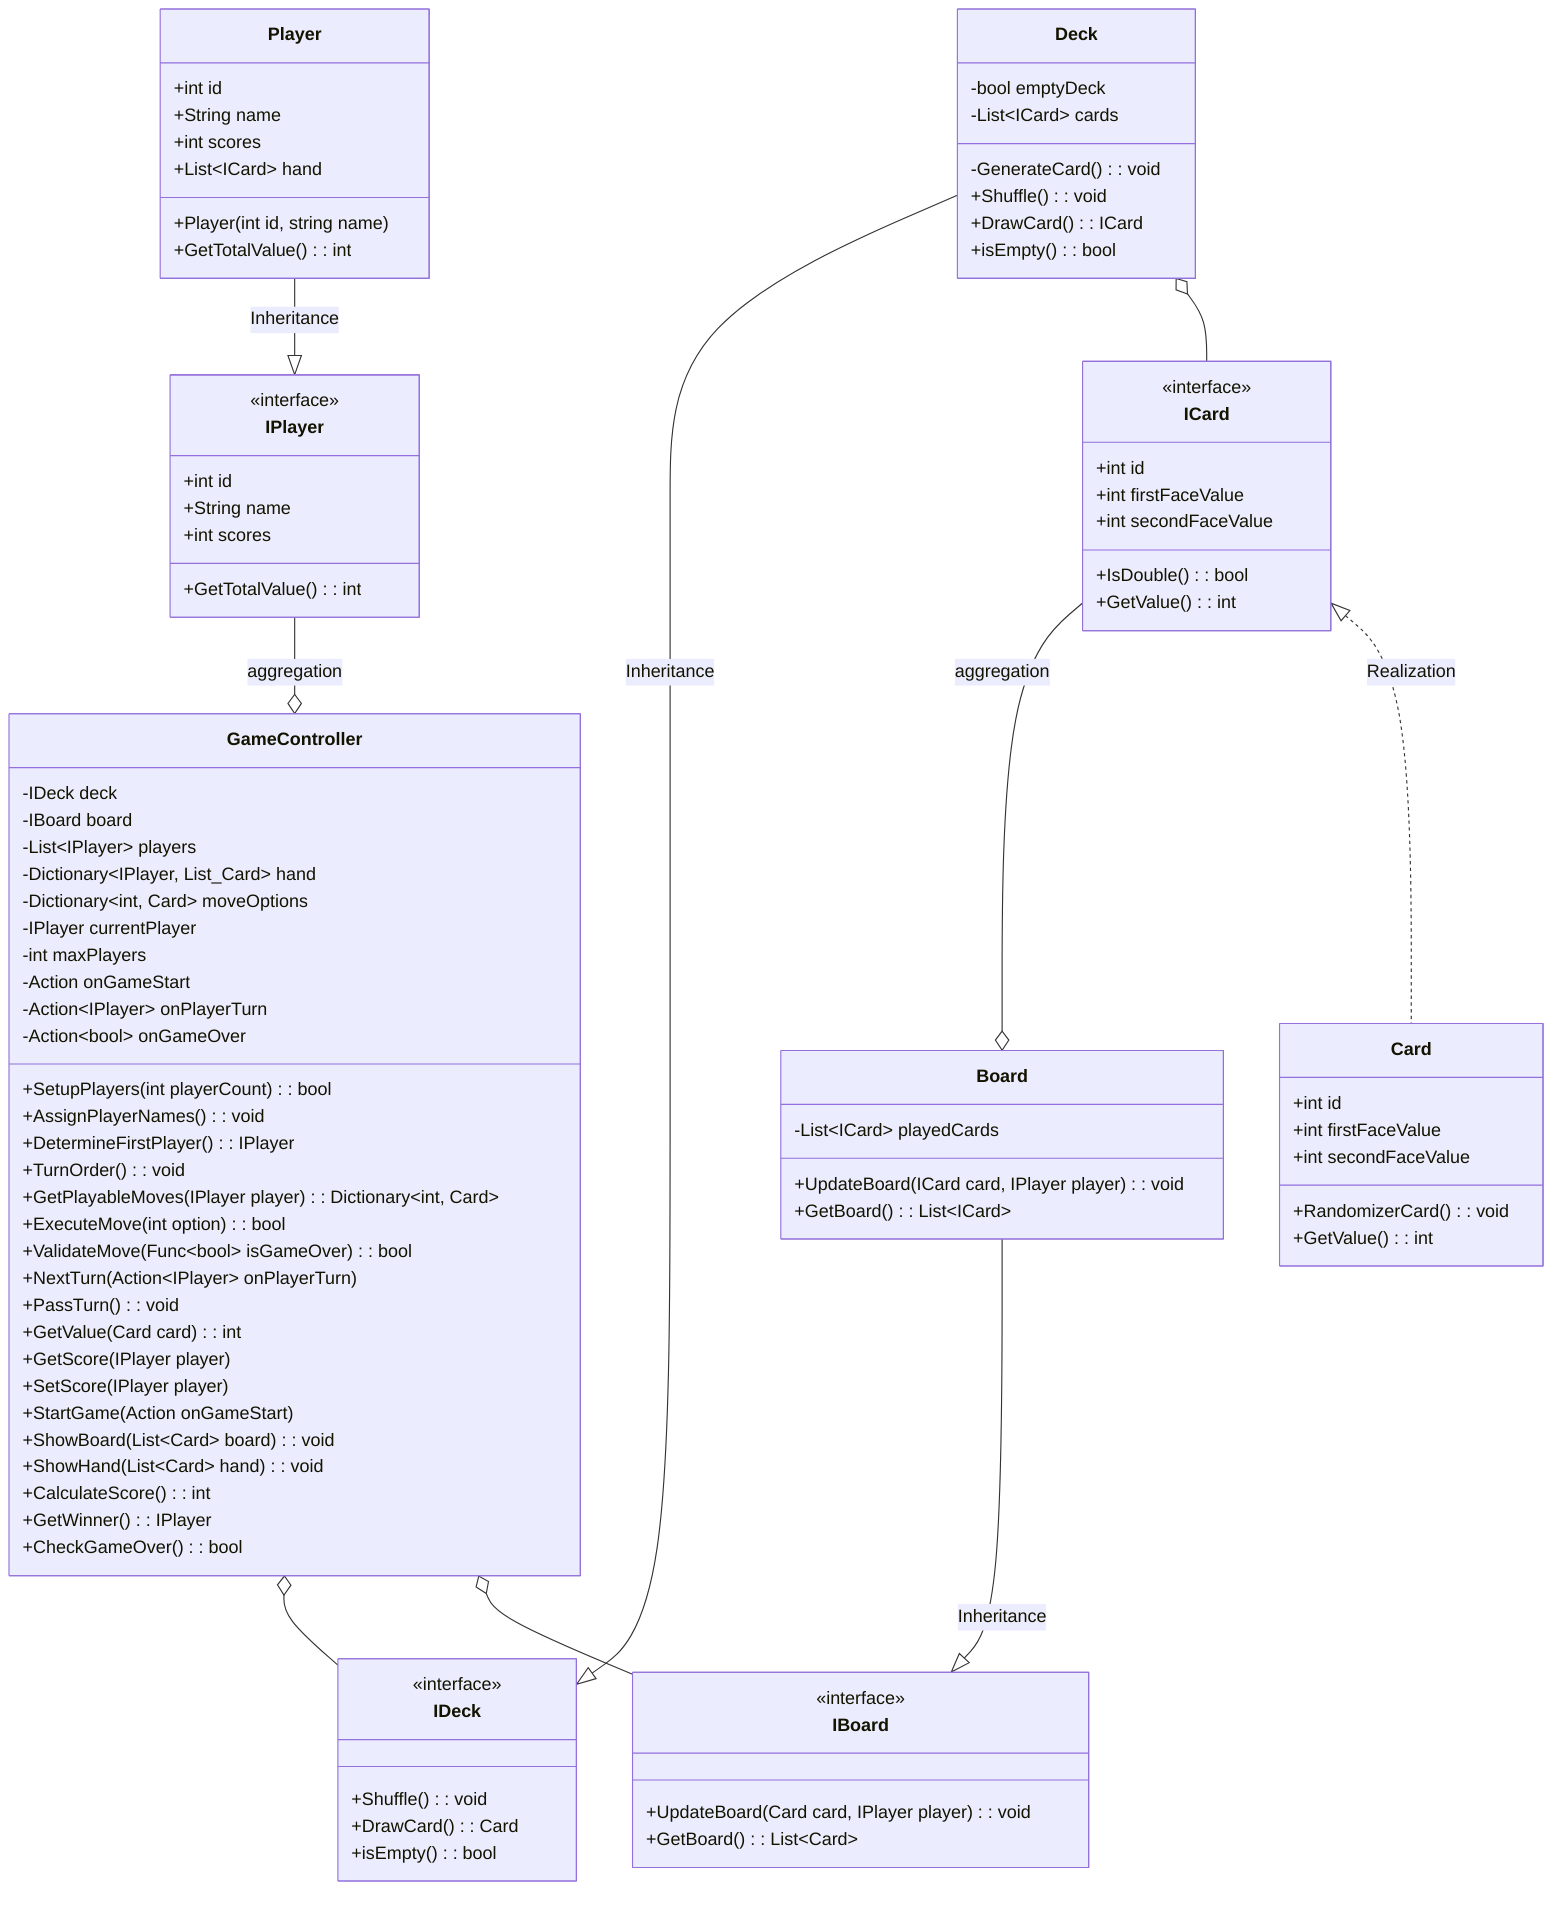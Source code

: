 classDiagram
class IPlayer{
    <<interface>>
    +int id
    +String name
    +int scores
    +GetTotalValue() : int
}
class Player{
    +int id
    +String name
    +int scores
    +List~ICard~ hand
    +Player(int id, string name)
    +GetTotalValue() : int
}
class ICard{
    <<interface>>
    +int id
    +int firstFaceValue
    +int secondFaceValue 
    +IsDouble() : bool
    +GetValue() : int
}
class IDeck{
    <<interface>>
    +Shuffle() : void
    +DrawCard() : Card
    +isEmpty() : bool
}
class IBoard{
    <<interface>>
    +UpdateBoard(Card card, IPlayer player) : void
    +GetBoard() : List~Card~
   
}
class Deck{
    -bool emptyDeck
    -GenerateCard() : void
    -List~ICard~ cards
    +Shuffle() : void
    +DrawCard() : ICard
    +isEmpty() : bool
}
class Board{
    -List~ICard~ playedCards
    +UpdateBoard(ICard card, IPlayer player) : void
    +GetBoard() : List~ICard~
}
class Card{
    +int id
    +int firstFaceValue
    +int secondFaceValue   
    +RandomizerCard() : void
    +GetValue() : int
}
class GameController{
    -IDeck deck
    -IBoard board
    -List~IPlayer~ players
    -Dictionary~IPlayer, List_Card~ hand
    -Dictionary~int, Card~ moveOptions
    -IPlayer currentPlayer
    -int maxPlayers
    -Action onGameStart
    -Action~IPlayer~ onPlayerTurn
    -Action~bool~ onGameOver
    +SetupPlayers(int playerCount) : bool
    +AssignPlayerNames() : void
    +DetermineFirstPlayer() : IPlayer
    +TurnOrder() : void
    +GetPlayableMoves(IPlayer player) : Dictionary~int, Card~
    +ExecuteMove(int option) : bool
    +ValidateMove(Func~bool~ isGameOver) : bool
    +NextTurn(Action~IPlayer~ onPlayerTurn)
    +PassTurn() : void
    +GetValue(Card card) : int
    +GetScore(IPlayer player)
    +SetScore(IPlayer player)
    +StartGame(Action onGameStart)
    +ShowBoard(List~Card~ board) : void
    +ShowHand(List~Card~ hand) : void
    +CalculateScore() : int
    +GetWinner() : IPlayer
    +CheckGameOver() : bool
}
IPlayer --o GameController : aggregation
GameController o-- IDeck
GameController o-- IBoard
Deck --|> IDeck : Inheritance
Board --|> IBoard : Inheritance
Player --|> IPlayer : Inheritance
Deck o-- ICard
ICard --o Board : aggregation
ICard <|.. Card : Realization